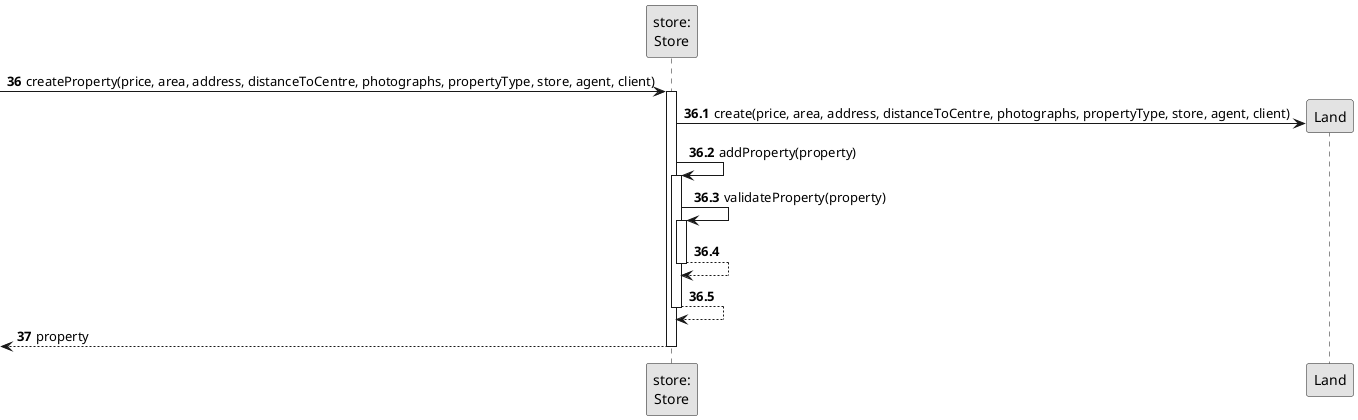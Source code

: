 @startuml
skinparam monochrome true
skinparam packageStyle rectangle
skinparam shadowing false

autonumber 36

'hide footbox
participant "store:\nStore" as STR
participant "Land" as LPROP


     -> STR: createProperty(price, area, address, distanceToCentre, photographs, propertyType, store, agent, client)
                           activate STR

    autonumber 36.1
            STR -> LPROP**: create(price, area, address, distanceToCentre, photographs, propertyType, store, agent, client)
                                STR -> STR: addProperty(property)
                                activate STR
                                    STR -> STR: validateProperty(property)
                                    activate STR
                                        STR --> STR
                                    deactivate STR
                                        STR --> STR
                                deactivate STR



    autonumber 37

    <-- STR  : property

    deactivate STR


@enduml
